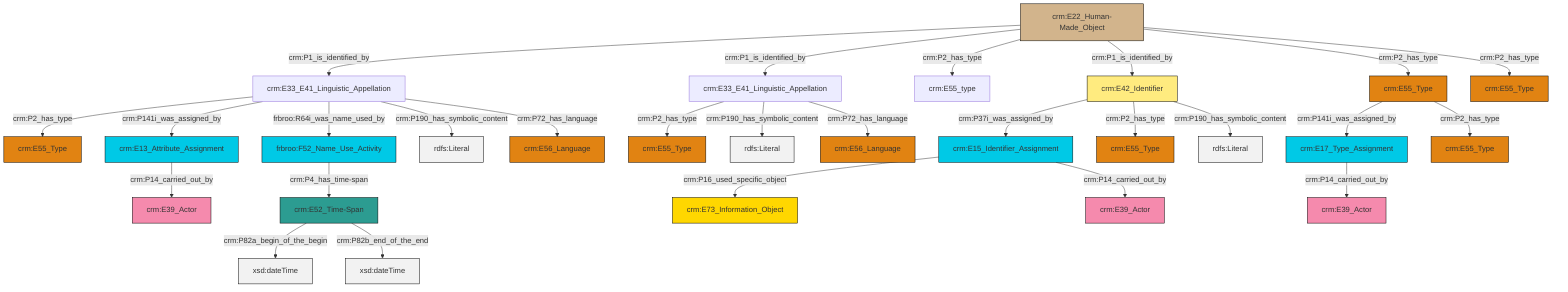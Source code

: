 graph TD
classDef Literal fill:#f2f2f2,stroke:#000000;
classDef CRM_Entity fill:#FFFFFF,stroke:#000000;
classDef Temporal_Entity fill:#00C9E6, stroke:#000000;
classDef Type fill:#E18312, stroke:#000000;
classDef Time-Span fill:#2C9C91, stroke:#000000;
classDef Appellation fill:#FFEB7F, stroke:#000000;
classDef Place fill:#008836, stroke:#000000;
classDef Persistent_Item fill:#B266B2, stroke:#000000;
classDef Conceptual_Object fill:#FFD700, stroke:#000000;
classDef Physical_Thing fill:#D2B48C, stroke:#000000;
classDef Actor fill:#f58aad, stroke:#000000;
classDef PC_Classes fill:#4ce600, stroke:#000000;
classDef Multi fill:#cccccc,stroke:#000000;

0["crm:E22_Human-Made_Object"]:::Physical_Thing -->|crm:P1_is_identified_by| 1["crm:E33_E41_Linguistic_Appellation"]:::Default
6["crm:E42_Identifier"]:::Appellation -->|crm:P37i_was_assigned_by| 7["crm:E15_Identifier_Assignment"]:::Temporal_Entity
13["crm:E13_Attribute_Assignment"]:::Temporal_Entity -->|crm:P14_carried_out_by| 14["crm:E39_Actor"]:::Actor
1["crm:E33_E41_Linguistic_Appellation"]:::Default -->|crm:P2_has_type| 15["crm:E55_Type"]:::Type
0["crm:E22_Human-Made_Object"]:::Physical_Thing -->|crm:P1_is_identified_by| 21["crm:E33_E41_Linguistic_Appellation"]:::Default
6["crm:E42_Identifier"]:::Appellation -->|crm:P2_has_type| 24["crm:E55_Type"]:::Type
1["crm:E33_E41_Linguistic_Appellation"]:::Default -->|crm:P141i_was_assigned_by| 13["crm:E13_Attribute_Assignment"]:::Temporal_Entity
0["crm:E22_Human-Made_Object"]:::Physical_Thing -->|crm:P2_has_type| 28["crm:E55_type"]:::Default
6["crm:E42_Identifier"]:::Appellation -->|crm:P190_has_symbolic_content| 29[rdfs:Literal]:::Literal
7["crm:E15_Identifier_Assignment"]:::Temporal_Entity -->|crm:P16_used_specific_object| 19["crm:E73_Information_Object"]:::Conceptual_Object
0["crm:E22_Human-Made_Object"]:::Physical_Thing -->|crm:P1_is_identified_by| 6["crm:E42_Identifier"]:::Appellation
1["crm:E33_E41_Linguistic_Appellation"]:::Default -->|frbroo:R64i_was_name_used_by| 31["frbroo:F52_Name_Use_Activity"]:::Temporal_Entity
31["frbroo:F52_Name_Use_Activity"]:::Temporal_Entity -->|crm:P4_has_time-span| 32["crm:E52_Time-Span"]:::Time-Span
21["crm:E33_E41_Linguistic_Appellation"]:::Default -->|crm:P2_has_type| 11["crm:E55_Type"]:::Type
21["crm:E33_E41_Linguistic_Appellation"]:::Default -->|crm:P190_has_symbolic_content| 33[rdfs:Literal]:::Literal
0["crm:E22_Human-Made_Object"]:::Physical_Thing -->|crm:P2_has_type| 16["crm:E55_Type"]:::Type
32["crm:E52_Time-Span"]:::Time-Span -->|crm:P82a_begin_of_the_begin| 35[xsd:dateTime]:::Literal
0["crm:E22_Human-Made_Object"]:::Physical_Thing -->|crm:P2_has_type| 38["crm:E55_Type"]:::Type
36["crm:E17_Type_Assignment"]:::Temporal_Entity -->|crm:P14_carried_out_by| 25["crm:E39_Actor"]:::Actor
7["crm:E15_Identifier_Assignment"]:::Temporal_Entity -->|crm:P14_carried_out_by| 39["crm:E39_Actor"]:::Actor
21["crm:E33_E41_Linguistic_Appellation"]:::Default -->|crm:P72_has_language| 9["crm:E56_Language"]:::Type
32["crm:E52_Time-Span"]:::Time-Span -->|crm:P82b_end_of_the_end| 43[xsd:dateTime]:::Literal
16["crm:E55_Type"]:::Type -->|crm:P141i_was_assigned_by| 36["crm:E17_Type_Assignment"]:::Temporal_Entity
16["crm:E55_Type"]:::Type -->|crm:P2_has_type| 4["crm:E55_Type"]:::Type
1["crm:E33_E41_Linguistic_Appellation"]:::Default -->|crm:P190_has_symbolic_content| 50[rdfs:Literal]:::Literal
1["crm:E33_E41_Linguistic_Appellation"]:::Default -->|crm:P72_has_language| 2["crm:E56_Language"]:::Type